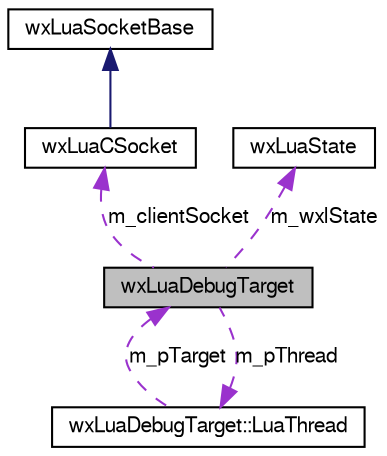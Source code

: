digraph G
{
  edge [fontname="FreeSans",fontsize="10",labelfontname="FreeSans",labelfontsize="10"];
  node [fontname="FreeSans",fontsize="10",shape=record];
  Node1 [label="wxLuaDebugTarget",height=0.2,width=0.4,color="black", fillcolor="grey75", style="filled" fontcolor="black"];
  Node2 -> Node1 [dir=back,color="darkorchid3",fontsize="10",style="dashed",label="m_pThread",fontname="FreeSans"];
  Node2 [label="wxLuaDebugTarget::LuaThread",height=0.2,width=0.4,color="black", fillcolor="white", style="filled",URL="$classwxLuaDebugTarget_1_1LuaThread.html"];
  Node1 -> Node2 [dir=back,color="darkorchid3",fontsize="10",style="dashed",label="m_pTarget",fontname="FreeSans"];
  Node3 -> Node1 [dir=back,color="darkorchid3",fontsize="10",style="dashed",label="m_clientSocket",fontname="FreeSans"];
  Node3 [label="wxLuaCSocket",height=0.2,width=0.4,color="black", fillcolor="white", style="filled",URL="$classwxLuaCSocket.html"];
  Node4 -> Node3 [dir=back,color="midnightblue",fontsize="10",style="solid",fontname="FreeSans"];
  Node4 [label="wxLuaSocketBase",height=0.2,width=0.4,color="black", fillcolor="white", style="filled",URL="$classwxLuaSocketBase.html"];
  Node5 -> Node1 [dir=back,color="darkorchid3",fontsize="10",style="dashed",label="m_wxlState",fontname="FreeSans"];
  Node5 [label="wxLuaState",height=0.2,width=0.4,color="black", fillcolor="white", style="filled",URL="$classwxLuaState.html"];
}
